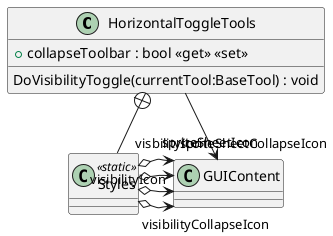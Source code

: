 @startuml
class HorizontalToggleTools {
    + collapseToolbar : bool <<get>> <<set>>
    DoVisibilityToggle(currentTool:BaseTool) : void
}
class Styles <<static>> {
}
HorizontalToggleTools --> "visbilityIcon" GUIContent
HorizontalToggleTools +-- Styles
Styles o-> "visibilityCollapseIcon" GUIContent
Styles o-> "visibilityIcon" GUIContent
Styles o-> "spriteSheetIcon" GUIContent
Styles o-> "spriteSheetCollapseIcon" GUIContent
@enduml
